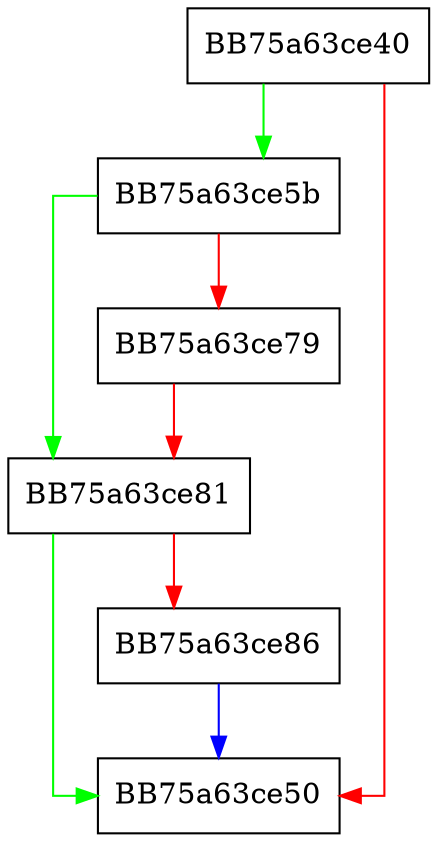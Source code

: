 digraph FreeAllocatedMemory {
  node [shape="box"];
  graph [splines=ortho];
  BB75a63ce40 -> BB75a63ce5b [color="green"];
  BB75a63ce40 -> BB75a63ce50 [color="red"];
  BB75a63ce5b -> BB75a63ce81 [color="green"];
  BB75a63ce5b -> BB75a63ce79 [color="red"];
  BB75a63ce79 -> BB75a63ce81 [color="red"];
  BB75a63ce81 -> BB75a63ce50 [color="green"];
  BB75a63ce81 -> BB75a63ce86 [color="red"];
  BB75a63ce86 -> BB75a63ce50 [color="blue"];
}